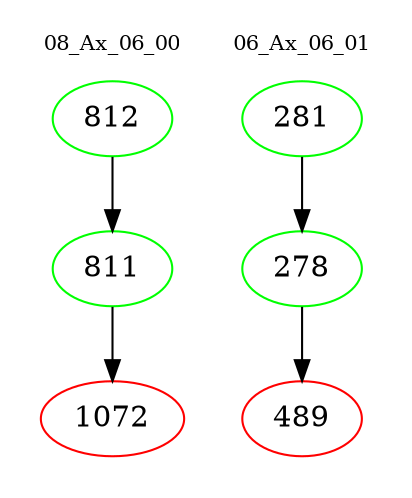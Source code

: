 digraph{
subgraph cluster_0 {
color = white
label = "08_Ax_06_00";
fontsize=10;
T0_812 [label="812", color="green"]
T0_812 -> T0_811 [color="black"]
T0_811 [label="811", color="green"]
T0_811 -> T0_1072 [color="black"]
T0_1072 [label="1072", color="red"]
}
subgraph cluster_1 {
color = white
label = "06_Ax_06_01";
fontsize=10;
T1_281 [label="281", color="green"]
T1_281 -> T1_278 [color="black"]
T1_278 [label="278", color="green"]
T1_278 -> T1_489 [color="black"]
T1_489 [label="489", color="red"]
}
}
